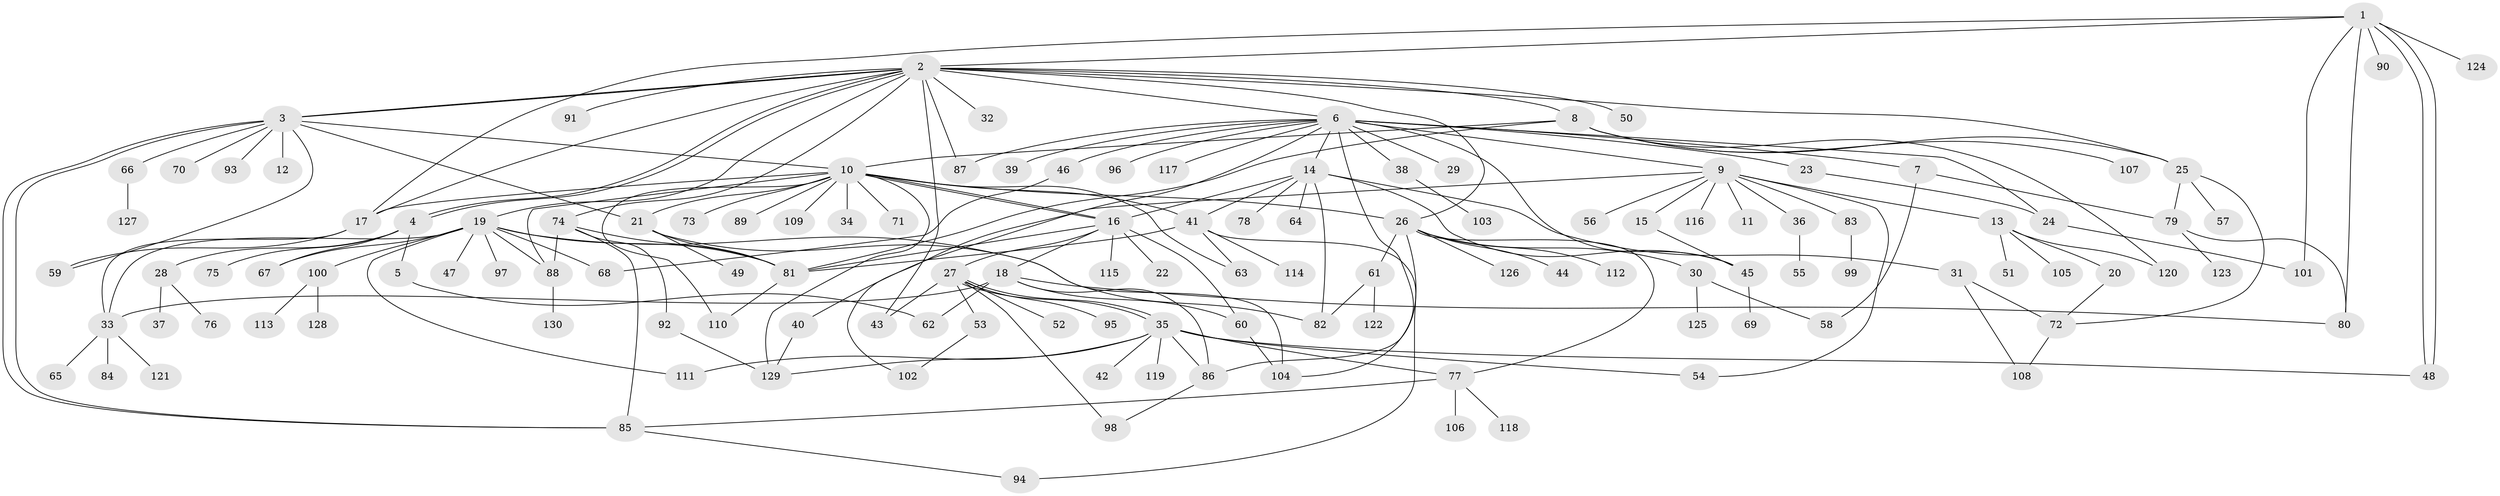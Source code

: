 // coarse degree distribution, {15: 0.025, 5: 0.025, 4: 0.075, 2: 0.225, 10: 0.05, 3: 0.3, 6: 0.05, 14: 0.025, 7: 0.025, 8: 0.025, 1: 0.175}
// Generated by graph-tools (version 1.1) at 2025/50/03/04/25 22:50:08]
// undirected, 130 vertices, 191 edges
graph export_dot {
  node [color=gray90,style=filled];
  1;
  2;
  3;
  4;
  5;
  6;
  7;
  8;
  9;
  10;
  11;
  12;
  13;
  14;
  15;
  16;
  17;
  18;
  19;
  20;
  21;
  22;
  23;
  24;
  25;
  26;
  27;
  28;
  29;
  30;
  31;
  32;
  33;
  34;
  35;
  36;
  37;
  38;
  39;
  40;
  41;
  42;
  43;
  44;
  45;
  46;
  47;
  48;
  49;
  50;
  51;
  52;
  53;
  54;
  55;
  56;
  57;
  58;
  59;
  60;
  61;
  62;
  63;
  64;
  65;
  66;
  67;
  68;
  69;
  70;
  71;
  72;
  73;
  74;
  75;
  76;
  77;
  78;
  79;
  80;
  81;
  82;
  83;
  84;
  85;
  86;
  87;
  88;
  89;
  90;
  91;
  92;
  93;
  94;
  95;
  96;
  97;
  98;
  99;
  100;
  101;
  102;
  103;
  104;
  105;
  106;
  107;
  108;
  109;
  110;
  111;
  112;
  113;
  114;
  115;
  116;
  117;
  118;
  119;
  120;
  121;
  122;
  123;
  124;
  125;
  126;
  127;
  128;
  129;
  130;
  1 -- 2;
  1 -- 17;
  1 -- 48;
  1 -- 48;
  1 -- 80;
  1 -- 90;
  1 -- 101;
  1 -- 124;
  2 -- 3;
  2 -- 3;
  2 -- 4;
  2 -- 4;
  2 -- 6;
  2 -- 8;
  2 -- 17;
  2 -- 19;
  2 -- 25;
  2 -- 26;
  2 -- 32;
  2 -- 43;
  2 -- 50;
  2 -- 74;
  2 -- 87;
  2 -- 91;
  3 -- 10;
  3 -- 12;
  3 -- 21;
  3 -- 59;
  3 -- 66;
  3 -- 70;
  3 -- 85;
  3 -- 85;
  3 -- 93;
  4 -- 5;
  4 -- 28;
  4 -- 67;
  4 -- 75;
  5 -- 62;
  6 -- 7;
  6 -- 9;
  6 -- 14;
  6 -- 23;
  6 -- 24;
  6 -- 29;
  6 -- 38;
  6 -- 39;
  6 -- 45;
  6 -- 46;
  6 -- 87;
  6 -- 96;
  6 -- 102;
  6 -- 104;
  6 -- 117;
  7 -- 58;
  7 -- 79;
  8 -- 10;
  8 -- 25;
  8 -- 81;
  8 -- 107;
  8 -- 120;
  9 -- 11;
  9 -- 13;
  9 -- 15;
  9 -- 36;
  9 -- 40;
  9 -- 54;
  9 -- 56;
  9 -- 83;
  9 -- 116;
  10 -- 16;
  10 -- 16;
  10 -- 17;
  10 -- 21;
  10 -- 26;
  10 -- 34;
  10 -- 41;
  10 -- 63;
  10 -- 71;
  10 -- 73;
  10 -- 88;
  10 -- 89;
  10 -- 109;
  10 -- 110;
  10 -- 129;
  13 -- 20;
  13 -- 51;
  13 -- 105;
  13 -- 120;
  14 -- 16;
  14 -- 31;
  14 -- 41;
  14 -- 45;
  14 -- 64;
  14 -- 78;
  14 -- 82;
  15 -- 45;
  16 -- 18;
  16 -- 22;
  16 -- 27;
  16 -- 60;
  16 -- 81;
  16 -- 115;
  17 -- 33;
  17 -- 59;
  18 -- 33;
  18 -- 60;
  18 -- 62;
  18 -- 80;
  18 -- 86;
  19 -- 33;
  19 -- 47;
  19 -- 67;
  19 -- 68;
  19 -- 81;
  19 -- 82;
  19 -- 88;
  19 -- 97;
  19 -- 100;
  19 -- 111;
  20 -- 72;
  21 -- 49;
  21 -- 81;
  21 -- 104;
  23 -- 24;
  24 -- 101;
  25 -- 57;
  25 -- 72;
  25 -- 79;
  26 -- 30;
  26 -- 44;
  26 -- 61;
  26 -- 77;
  26 -- 86;
  26 -- 112;
  26 -- 126;
  27 -- 35;
  27 -- 35;
  27 -- 43;
  27 -- 52;
  27 -- 53;
  27 -- 95;
  27 -- 98;
  28 -- 37;
  28 -- 76;
  30 -- 58;
  30 -- 125;
  31 -- 72;
  31 -- 108;
  33 -- 65;
  33 -- 84;
  33 -- 121;
  35 -- 42;
  35 -- 48;
  35 -- 54;
  35 -- 77;
  35 -- 86;
  35 -- 111;
  35 -- 119;
  35 -- 129;
  36 -- 55;
  38 -- 103;
  40 -- 129;
  41 -- 63;
  41 -- 81;
  41 -- 94;
  41 -- 114;
  45 -- 69;
  46 -- 68;
  53 -- 102;
  60 -- 104;
  61 -- 82;
  61 -- 122;
  66 -- 127;
  72 -- 108;
  74 -- 81;
  74 -- 85;
  74 -- 88;
  74 -- 92;
  77 -- 85;
  77 -- 106;
  77 -- 118;
  79 -- 80;
  79 -- 123;
  81 -- 110;
  83 -- 99;
  85 -- 94;
  86 -- 98;
  88 -- 130;
  92 -- 129;
  100 -- 113;
  100 -- 128;
}
